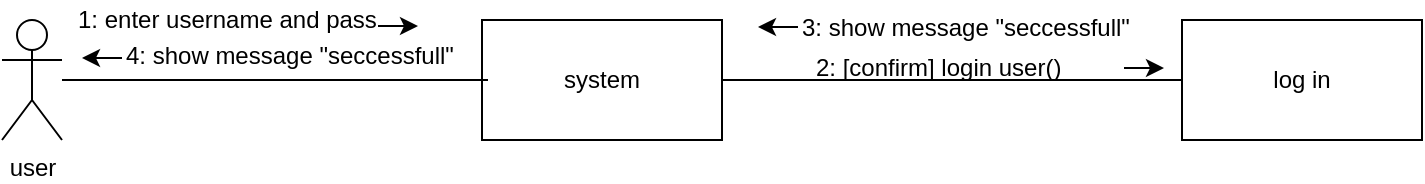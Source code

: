 <mxfile version="10.6.7" type="github"><diagram id="JnplC62LbtZo59GcEWVI" name="Page-1"><mxGraphModel dx="1250" dy="577" grid="1" gridSize="10" guides="1" tooltips="1" connect="1" arrows="1" fold="1" page="1" pageScale="1" pageWidth="850" pageHeight="1100" math="0" shadow="0"><root><mxCell id="0"/><mxCell id="1" parent="0"/><mxCell id="9sYqVObMO3H9-n_tKt7e-1" value="user" style="shape=umlActor;verticalLabelPosition=bottom;labelBackgroundColor=#ffffff;verticalAlign=top;html=1;outlineConnect=0;" parent="1" vertex="1"><mxGeometry x="90" y="180" width="30" height="60" as="geometry"/></mxCell><mxCell id="9sYqVObMO3H9-n_tKt7e-3" value="&lt;span&gt;system&lt;/span&gt;" style="rounded=0;whiteSpace=wrap;html=1;" parent="1" vertex="1"><mxGeometry x="330" y="180" width="120" height="60" as="geometry"/></mxCell><mxCell id="9sYqVObMO3H9-n_tKt7e-5" value="log in" style="rounded=0;whiteSpace=wrap;html=1;" parent="1" vertex="1"><mxGeometry x="680" y="180" width="120" height="60" as="geometry"/></mxCell><mxCell id="9sYqVObMO3H9-n_tKt7e-6" value="" style="endArrow=none;html=1;entryX=0.025;entryY=0.5;entryDx=0;entryDy=0;entryPerimeter=0;" parent="1" target="9sYqVObMO3H9-n_tKt7e-3" edge="1"><mxGeometry width="50" height="50" relative="1" as="geometry"><mxPoint x="120" y="210" as="sourcePoint"/><mxPoint x="270" y="210" as="targetPoint"/></mxGeometry></mxCell><mxCell id="9sYqVObMO3H9-n_tKt7e-7" value="" style="endArrow=none;html=1;entryX=0;entryY=0.5;entryDx=0;entryDy=0;" parent="1" target="9sYqVObMO3H9-n_tKt7e-5" edge="1"><mxGeometry width="50" height="50" relative="1" as="geometry"><mxPoint x="450" y="210" as="sourcePoint"/><mxPoint x="450" y="160" as="targetPoint"/></mxGeometry></mxCell><mxCell id="9sYqVObMO3H9-n_tKt7e-10" value="1:&amp;nbsp;&lt;span&gt;enter username and pass&lt;/span&gt;" style="text;html=1;resizable=0;points=[];autosize=1;align=left;verticalAlign=top;spacingTop=-4;" parent="1" vertex="1"><mxGeometry x="126" y="170" width="160" height="20" as="geometry"/></mxCell><mxCell id="9sYqVObMO3H9-n_tKt7e-11" value="" style="endArrow=classic;html=1;" parent="1" edge="1"><mxGeometry width="50" height="50" relative="1" as="geometry"><mxPoint x="278" y="183" as="sourcePoint"/><mxPoint x="298" y="183" as="targetPoint"/></mxGeometry></mxCell><mxCell id="9sYqVObMO3H9-n_tKt7e-12" value="2: [confirm] login user()" style="text;html=1;resizable=0;points=[];autosize=1;align=left;verticalAlign=top;spacingTop=-4;" parent="1" vertex="1"><mxGeometry x="495" y="194" width="140" height="20" as="geometry"/></mxCell><mxCell id="9sYqVObMO3H9-n_tKt7e-13" value="" style="endArrow=classic;html=1;" parent="1" edge="1"><mxGeometry width="50" height="50" relative="1" as="geometry"><mxPoint x="651" y="204" as="sourcePoint"/><mxPoint x="671" y="204" as="targetPoint"/></mxGeometry></mxCell><mxCell id="9sYqVObMO3H9-n_tKt7e-14" value="3: show message &quot;seccessfull&quot;" style="text;html=1;resizable=0;points=[];autosize=1;align=left;verticalAlign=top;spacingTop=-4;" parent="1" vertex="1"><mxGeometry x="488" y="174" width="180" height="20" as="geometry"/></mxCell><mxCell id="9sYqVObMO3H9-n_tKt7e-15" value="" style="endArrow=classic;html=1;" parent="1" edge="1"><mxGeometry width="50" height="50" relative="1" as="geometry"><mxPoint x="488" y="183.5" as="sourcePoint"/><mxPoint x="468" y="183.5" as="targetPoint"/></mxGeometry></mxCell><mxCell id="MEyiItJzBYf2YBP2Zow0-2" value="4: show message &quot;seccessfull&quot;" style="text;html=1;" vertex="1" parent="1"><mxGeometry x="150" y="184" width="190" height="30" as="geometry"/></mxCell><mxCell id="MEyiItJzBYf2YBP2Zow0-7" value="" style="endArrow=classic;html=1;" edge="1" parent="1"><mxGeometry width="50" height="50" relative="1" as="geometry"><mxPoint x="150" y="199" as="sourcePoint"/><mxPoint x="130" y="199" as="targetPoint"/></mxGeometry></mxCell></root></mxGraphModel></diagram></mxfile>